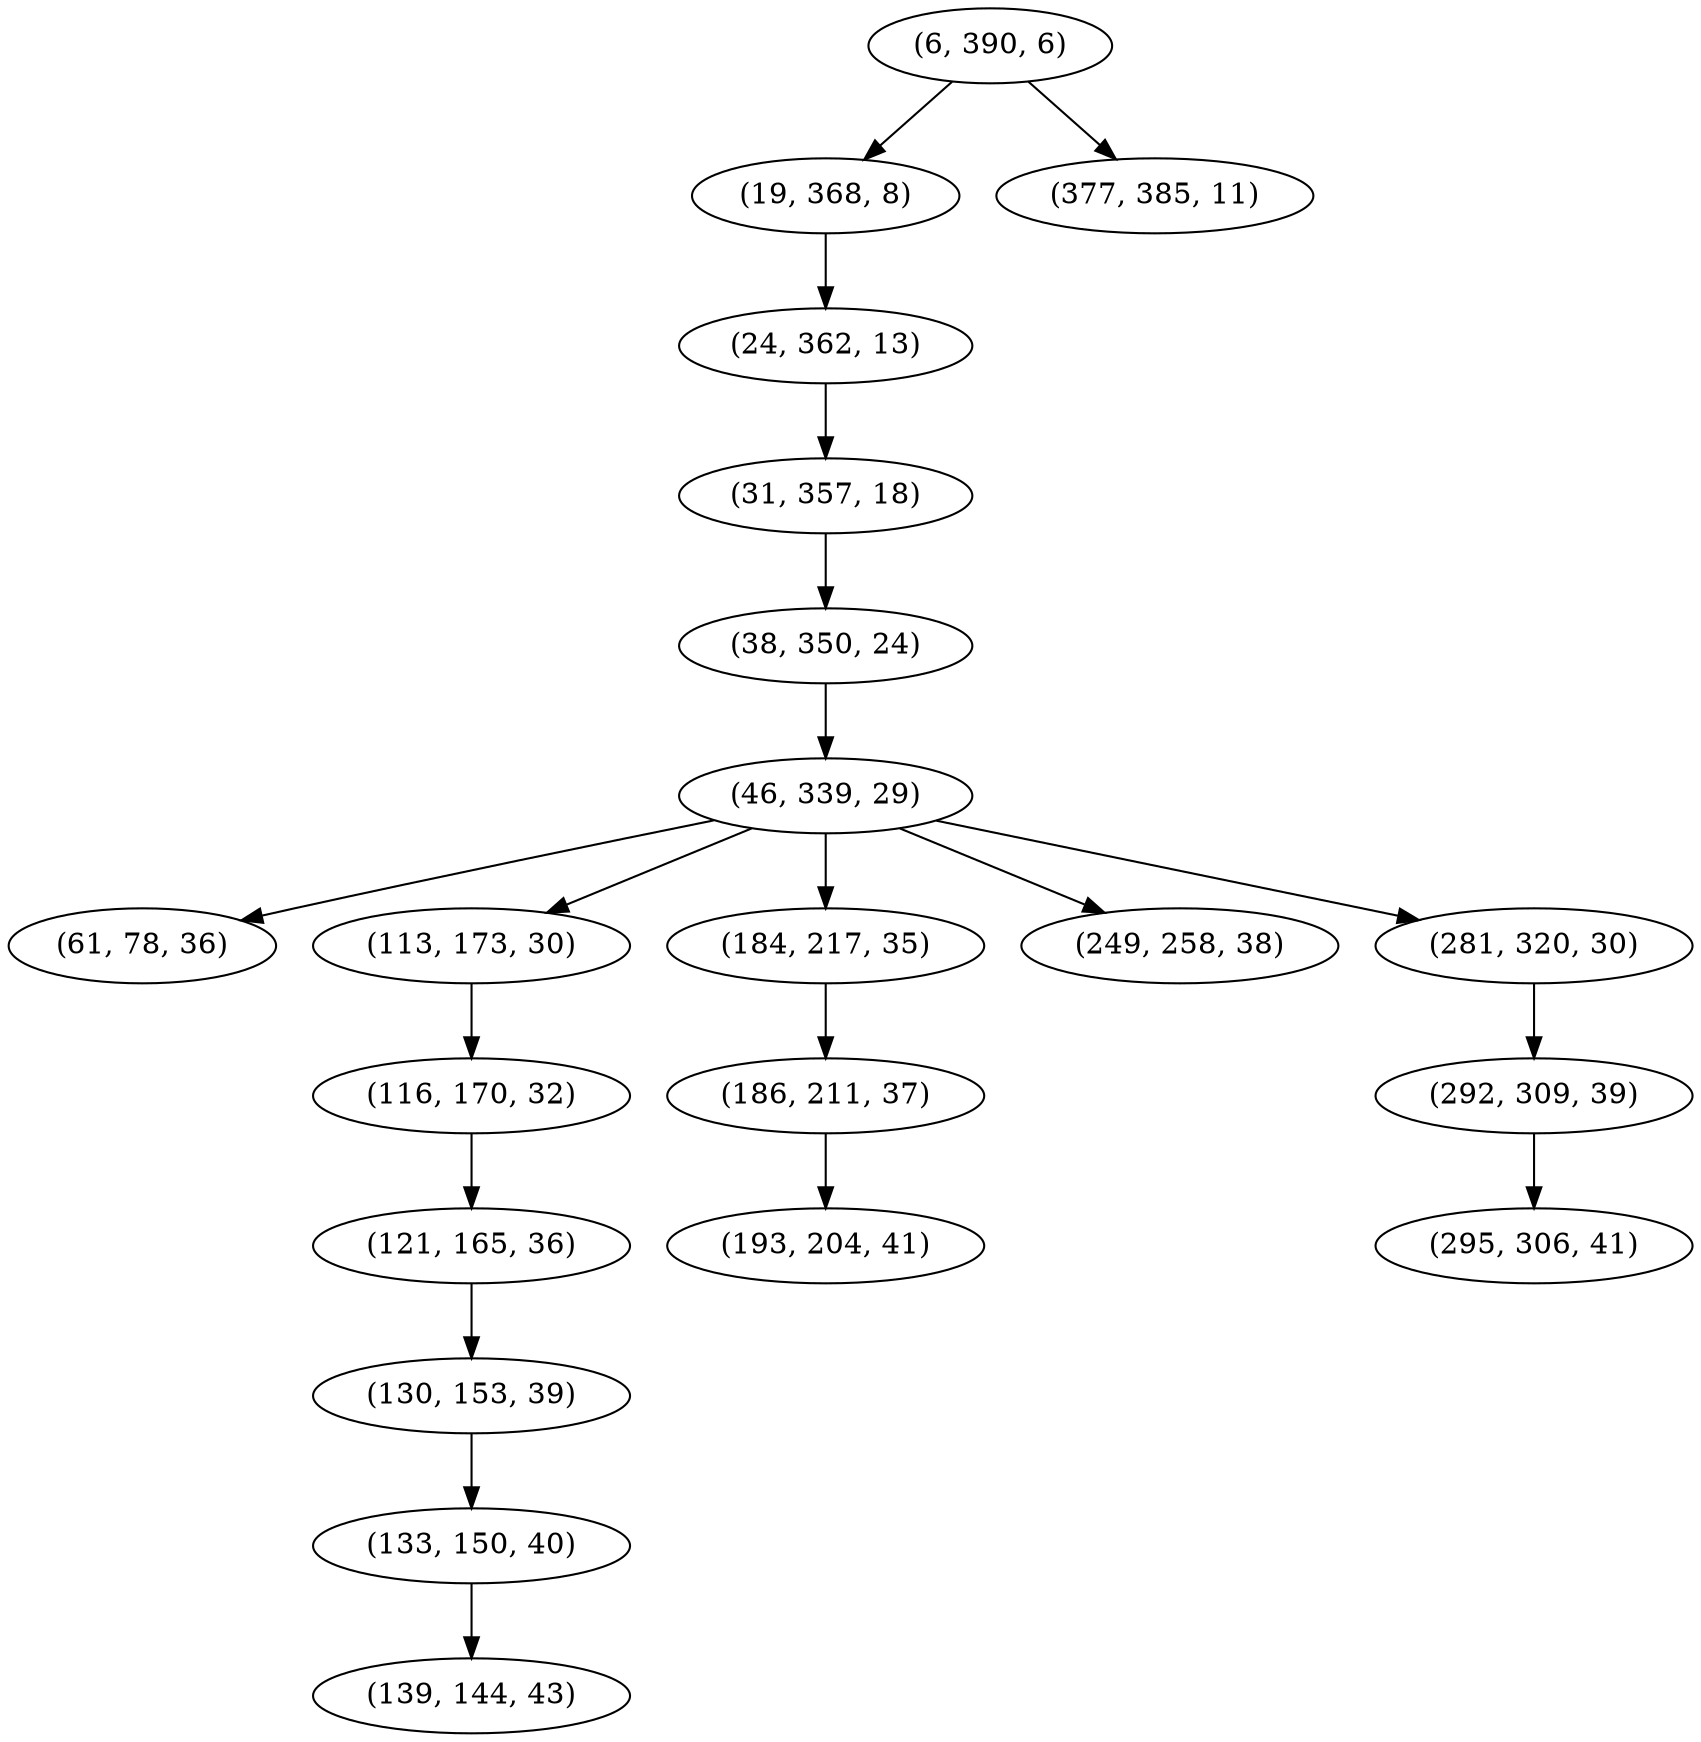 digraph tree {
    "(6, 390, 6)";
    "(19, 368, 8)";
    "(24, 362, 13)";
    "(31, 357, 18)";
    "(38, 350, 24)";
    "(46, 339, 29)";
    "(61, 78, 36)";
    "(113, 173, 30)";
    "(116, 170, 32)";
    "(121, 165, 36)";
    "(130, 153, 39)";
    "(133, 150, 40)";
    "(139, 144, 43)";
    "(184, 217, 35)";
    "(186, 211, 37)";
    "(193, 204, 41)";
    "(249, 258, 38)";
    "(281, 320, 30)";
    "(292, 309, 39)";
    "(295, 306, 41)";
    "(377, 385, 11)";
    "(6, 390, 6)" -> "(19, 368, 8)";
    "(6, 390, 6)" -> "(377, 385, 11)";
    "(19, 368, 8)" -> "(24, 362, 13)";
    "(24, 362, 13)" -> "(31, 357, 18)";
    "(31, 357, 18)" -> "(38, 350, 24)";
    "(38, 350, 24)" -> "(46, 339, 29)";
    "(46, 339, 29)" -> "(61, 78, 36)";
    "(46, 339, 29)" -> "(113, 173, 30)";
    "(46, 339, 29)" -> "(184, 217, 35)";
    "(46, 339, 29)" -> "(249, 258, 38)";
    "(46, 339, 29)" -> "(281, 320, 30)";
    "(113, 173, 30)" -> "(116, 170, 32)";
    "(116, 170, 32)" -> "(121, 165, 36)";
    "(121, 165, 36)" -> "(130, 153, 39)";
    "(130, 153, 39)" -> "(133, 150, 40)";
    "(133, 150, 40)" -> "(139, 144, 43)";
    "(184, 217, 35)" -> "(186, 211, 37)";
    "(186, 211, 37)" -> "(193, 204, 41)";
    "(281, 320, 30)" -> "(292, 309, 39)";
    "(292, 309, 39)" -> "(295, 306, 41)";
}
